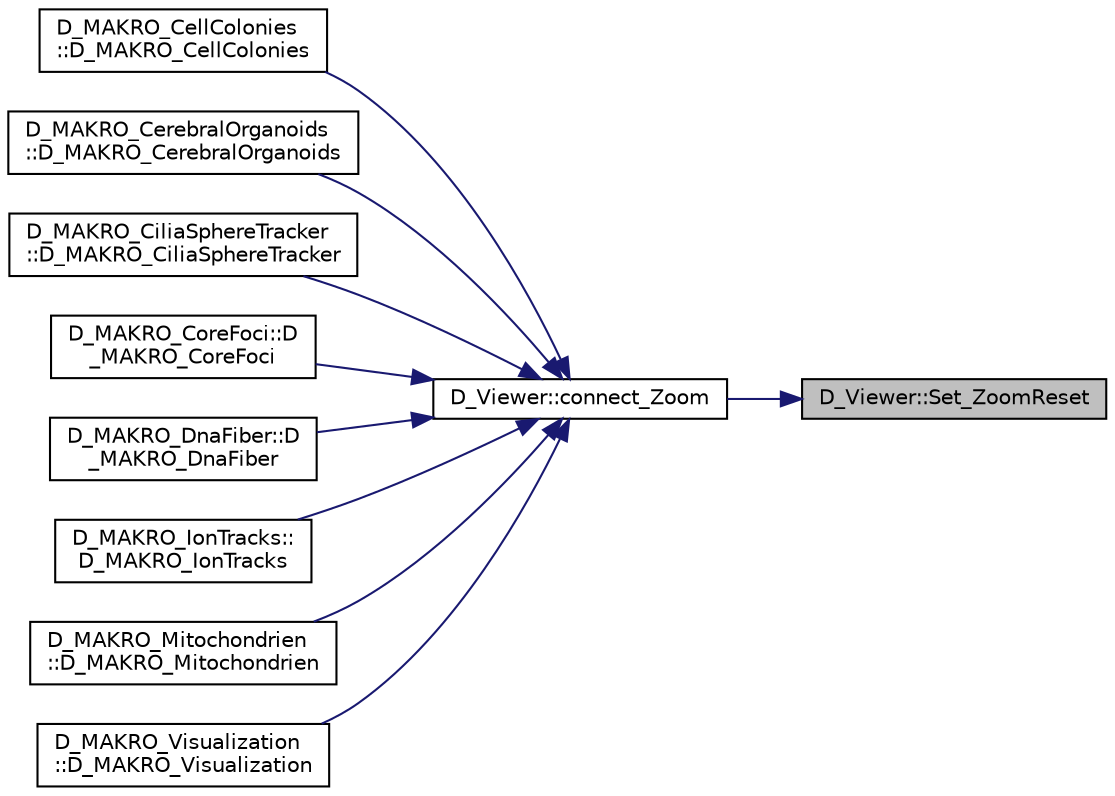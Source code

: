 digraph "D_Viewer::Set_ZoomReset"
{
 // LATEX_PDF_SIZE
  edge [fontname="Helvetica",fontsize="10",labelfontname="Helvetica",labelfontsize="10"];
  node [fontname="Helvetica",fontsize="10",shape=record];
  rankdir="RL";
  Node1 [label="D_Viewer::Set_ZoomReset",height=0.2,width=0.4,color="black", fillcolor="grey75", style="filled", fontcolor="black",tooltip=" "];
  Node1 -> Node2 [dir="back",color="midnightblue",fontsize="10",style="solid"];
  Node2 [label="D_Viewer::connect_Zoom",height=0.2,width=0.4,color="black", fillcolor="white", style="filled",URL="$class_d___viewer.html#a46b5cfb7c9e755c1fade796b74ba0eb1",tooltip=" "];
  Node2 -> Node3 [dir="back",color="midnightblue",fontsize="10",style="solid"];
  Node3 [label="D_MAKRO_CellColonies\l::D_MAKRO_CellColonies",height=0.2,width=0.4,color="black", fillcolor="white", style="filled",URL="$class_d___m_a_k_r_o___cell_colonies.html#a0a2c7536329d7d722af08a115ee51cbd",tooltip=" "];
  Node2 -> Node4 [dir="back",color="midnightblue",fontsize="10",style="solid"];
  Node4 [label="D_MAKRO_CerebralOrganoids\l::D_MAKRO_CerebralOrganoids",height=0.2,width=0.4,color="black", fillcolor="white", style="filled",URL="$class_d___m_a_k_r_o___cerebral_organoids.html#a3f9374fc355a9fc5a89eb0e011083394",tooltip=" "];
  Node2 -> Node5 [dir="back",color="midnightblue",fontsize="10",style="solid"];
  Node5 [label="D_MAKRO_CiliaSphereTracker\l::D_MAKRO_CiliaSphereTracker",height=0.2,width=0.4,color="black", fillcolor="white", style="filled",URL="$class_d___m_a_k_r_o___cilia_sphere_tracker.html#a7a0518fef2160eeb2351dd9013879e96",tooltip=" "];
  Node2 -> Node6 [dir="back",color="midnightblue",fontsize="10",style="solid"];
  Node6 [label="D_MAKRO_CoreFoci::D\l_MAKRO_CoreFoci",height=0.2,width=0.4,color="black", fillcolor="white", style="filled",URL="$class_d___m_a_k_r_o___core_foci.html#a7cbe2dc548113615f24a4d80bb98d275",tooltip=" "];
  Node2 -> Node7 [dir="back",color="midnightblue",fontsize="10",style="solid"];
  Node7 [label="D_MAKRO_DnaFiber::D\l_MAKRO_DnaFiber",height=0.2,width=0.4,color="black", fillcolor="white", style="filled",URL="$class_d___m_a_k_r_o___dna_fiber.html#a5862432fb22f2b802f11357eb11457ad",tooltip=" "];
  Node2 -> Node8 [dir="back",color="midnightblue",fontsize="10",style="solid"];
  Node8 [label="D_MAKRO_IonTracks::\lD_MAKRO_IonTracks",height=0.2,width=0.4,color="black", fillcolor="white", style="filled",URL="$class_d___m_a_k_r_o___ion_tracks.html#aaa99cf0fc23926d97579ffac4704b373",tooltip=" "];
  Node2 -> Node9 [dir="back",color="midnightblue",fontsize="10",style="solid"];
  Node9 [label="D_MAKRO_Mitochondrien\l::D_MAKRO_Mitochondrien",height=0.2,width=0.4,color="black", fillcolor="white", style="filled",URL="$class_d___m_a_k_r_o___mitochondrien.html#a7b081c5ed224b36aa433bba6311d6230",tooltip=" "];
  Node2 -> Node10 [dir="back",color="midnightblue",fontsize="10",style="solid"];
  Node10 [label="D_MAKRO_Visualization\l::D_MAKRO_Visualization",height=0.2,width=0.4,color="black", fillcolor="white", style="filled",URL="$class_d___m_a_k_r_o___visualization.html#a436ef8e22855657440ccc9c8e510d028",tooltip=" "];
}
